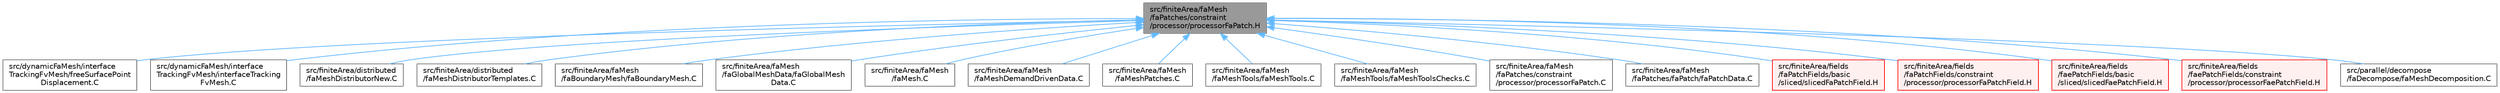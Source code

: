 digraph "src/finiteArea/faMesh/faPatches/constraint/processor/processorFaPatch.H"
{
 // LATEX_PDF_SIZE
  bgcolor="transparent";
  edge [fontname=Helvetica,fontsize=10,labelfontname=Helvetica,labelfontsize=10];
  node [fontname=Helvetica,fontsize=10,shape=box,height=0.2,width=0.4];
  Node1 [id="Node000001",label="src/finiteArea/faMesh\l/faPatches/constraint\l/processor/processorFaPatch.H",height=0.2,width=0.4,color="gray40", fillcolor="grey60", style="filled", fontcolor="black",tooltip=" "];
  Node1 -> Node2 [id="edge1_Node000001_Node000002",dir="back",color="steelblue1",style="solid",tooltip=" "];
  Node2 [id="Node000002",label="src/dynamicFaMesh/interface\lTrackingFvMesh/freeSurfacePoint\lDisplacement.C",height=0.2,width=0.4,color="grey40", fillcolor="white", style="filled",URL="$freeSurfacePointDisplacement_8C.html",tooltip=" "];
  Node1 -> Node3 [id="edge2_Node000001_Node000003",dir="back",color="steelblue1",style="solid",tooltip=" "];
  Node3 [id="Node000003",label="src/dynamicFaMesh/interface\lTrackingFvMesh/interfaceTracking\lFvMesh.C",height=0.2,width=0.4,color="grey40", fillcolor="white", style="filled",URL="$interfaceTrackingFvMesh_8C.html",tooltip=" "];
  Node1 -> Node4 [id="edge3_Node000001_Node000004",dir="back",color="steelblue1",style="solid",tooltip=" "];
  Node4 [id="Node000004",label="src/finiteArea/distributed\l/faMeshDistributorNew.C",height=0.2,width=0.4,color="grey40", fillcolor="white", style="filled",URL="$faMeshDistributorNew_8C.html",tooltip=" "];
  Node1 -> Node5 [id="edge4_Node000001_Node000005",dir="back",color="steelblue1",style="solid",tooltip=" "];
  Node5 [id="Node000005",label="src/finiteArea/distributed\l/faMeshDistributorTemplates.C",height=0.2,width=0.4,color="grey40", fillcolor="white", style="filled",URL="$faMeshDistributorTemplates_8C.html",tooltip=" "];
  Node1 -> Node6 [id="edge5_Node000001_Node000006",dir="back",color="steelblue1",style="solid",tooltip=" "];
  Node6 [id="Node000006",label="src/finiteArea/faMesh\l/faBoundaryMesh/faBoundaryMesh.C",height=0.2,width=0.4,color="grey40", fillcolor="white", style="filled",URL="$faBoundaryMesh_8C.html",tooltip=" "];
  Node1 -> Node7 [id="edge6_Node000001_Node000007",dir="back",color="steelblue1",style="solid",tooltip=" "];
  Node7 [id="Node000007",label="src/finiteArea/faMesh\l/faGlobalMeshData/faGlobalMesh\lData.C",height=0.2,width=0.4,color="grey40", fillcolor="white", style="filled",URL="$faGlobalMeshData_8C.html",tooltip=" "];
  Node1 -> Node8 [id="edge7_Node000001_Node000008",dir="back",color="steelblue1",style="solid",tooltip=" "];
  Node8 [id="Node000008",label="src/finiteArea/faMesh\l/faMesh.C",height=0.2,width=0.4,color="grey40", fillcolor="white", style="filled",URL="$faMesh_8C.html",tooltip=" "];
  Node1 -> Node9 [id="edge8_Node000001_Node000009",dir="back",color="steelblue1",style="solid",tooltip=" "];
  Node9 [id="Node000009",label="src/finiteArea/faMesh\l/faMeshDemandDrivenData.C",height=0.2,width=0.4,color="grey40", fillcolor="white", style="filled",URL="$faMeshDemandDrivenData_8C.html",tooltip=" "];
  Node1 -> Node10 [id="edge9_Node000001_Node000010",dir="back",color="steelblue1",style="solid",tooltip=" "];
  Node10 [id="Node000010",label="src/finiteArea/faMesh\l/faMeshPatches.C",height=0.2,width=0.4,color="grey40", fillcolor="white", style="filled",URL="$faMeshPatches_8C.html",tooltip=" "];
  Node1 -> Node11 [id="edge10_Node000001_Node000011",dir="back",color="steelblue1",style="solid",tooltip=" "];
  Node11 [id="Node000011",label="src/finiteArea/faMesh\l/faMeshTools/faMeshTools.C",height=0.2,width=0.4,color="grey40", fillcolor="white", style="filled",URL="$faMeshTools_8C.html",tooltip=" "];
  Node1 -> Node12 [id="edge11_Node000001_Node000012",dir="back",color="steelblue1",style="solid",tooltip=" "];
  Node12 [id="Node000012",label="src/finiteArea/faMesh\l/faMeshTools/faMeshToolsChecks.C",height=0.2,width=0.4,color="grey40", fillcolor="white", style="filled",URL="$faMeshToolsChecks_8C.html",tooltip=" "];
  Node1 -> Node13 [id="edge12_Node000001_Node000013",dir="back",color="steelblue1",style="solid",tooltip=" "];
  Node13 [id="Node000013",label="src/finiteArea/faMesh\l/faPatches/constraint\l/processor/processorFaPatch.C",height=0.2,width=0.4,color="grey40", fillcolor="white", style="filled",URL="$processorFaPatch_8C.html",tooltip=" "];
  Node1 -> Node14 [id="edge13_Node000001_Node000014",dir="back",color="steelblue1",style="solid",tooltip=" "];
  Node14 [id="Node000014",label="src/finiteArea/faMesh\l/faPatches/faPatch/faPatchData.C",height=0.2,width=0.4,color="grey40", fillcolor="white", style="filled",URL="$faPatchData_8C.html",tooltip=" "];
  Node1 -> Node15 [id="edge14_Node000001_Node000015",dir="back",color="steelblue1",style="solid",tooltip=" "];
  Node15 [id="Node000015",label="src/finiteArea/fields\l/faPatchFields/basic\l/sliced/slicedFaPatchField.H",height=0.2,width=0.4,color="red", fillcolor="#FFF0F0", style="filled",URL="$slicedFaPatchField_8H.html",tooltip=" "];
  Node1 -> Node20 [id="edge15_Node000001_Node000020",dir="back",color="steelblue1",style="solid",tooltip=" "];
  Node20 [id="Node000020",label="src/finiteArea/fields\l/faPatchFields/constraint\l/processor/processorFaPatchField.H",height=0.2,width=0.4,color="red", fillcolor="#FFF0F0", style="filled",URL="$processorFaPatchField_8H.html",tooltip=" "];
  Node1 -> Node25 [id="edge16_Node000001_Node000025",dir="back",color="steelblue1",style="solid",tooltip=" "];
  Node25 [id="Node000025",label="src/finiteArea/fields\l/faePatchFields/basic\l/sliced/slicedFaePatchField.H",height=0.2,width=0.4,color="red", fillcolor="#FFF0F0", style="filled",URL="$slicedFaePatchField_8H.html",tooltip=" "];
  Node1 -> Node30 [id="edge17_Node000001_Node000030",dir="back",color="steelblue1",style="solid",tooltip=" "];
  Node30 [id="Node000030",label="src/finiteArea/fields\l/faePatchFields/constraint\l/processor/processorFaePatchField.H",height=0.2,width=0.4,color="red", fillcolor="#FFF0F0", style="filled",URL="$processorFaePatchField_8H.html",tooltip=" "];
  Node1 -> Node34 [id="edge18_Node000001_Node000034",dir="back",color="steelblue1",style="solid",tooltip=" "];
  Node34 [id="Node000034",label="src/parallel/decompose\l/faDecompose/faMeshDecomposition.C",height=0.2,width=0.4,color="grey40", fillcolor="white", style="filled",URL="$faMeshDecomposition_8C.html",tooltip=" "];
}

